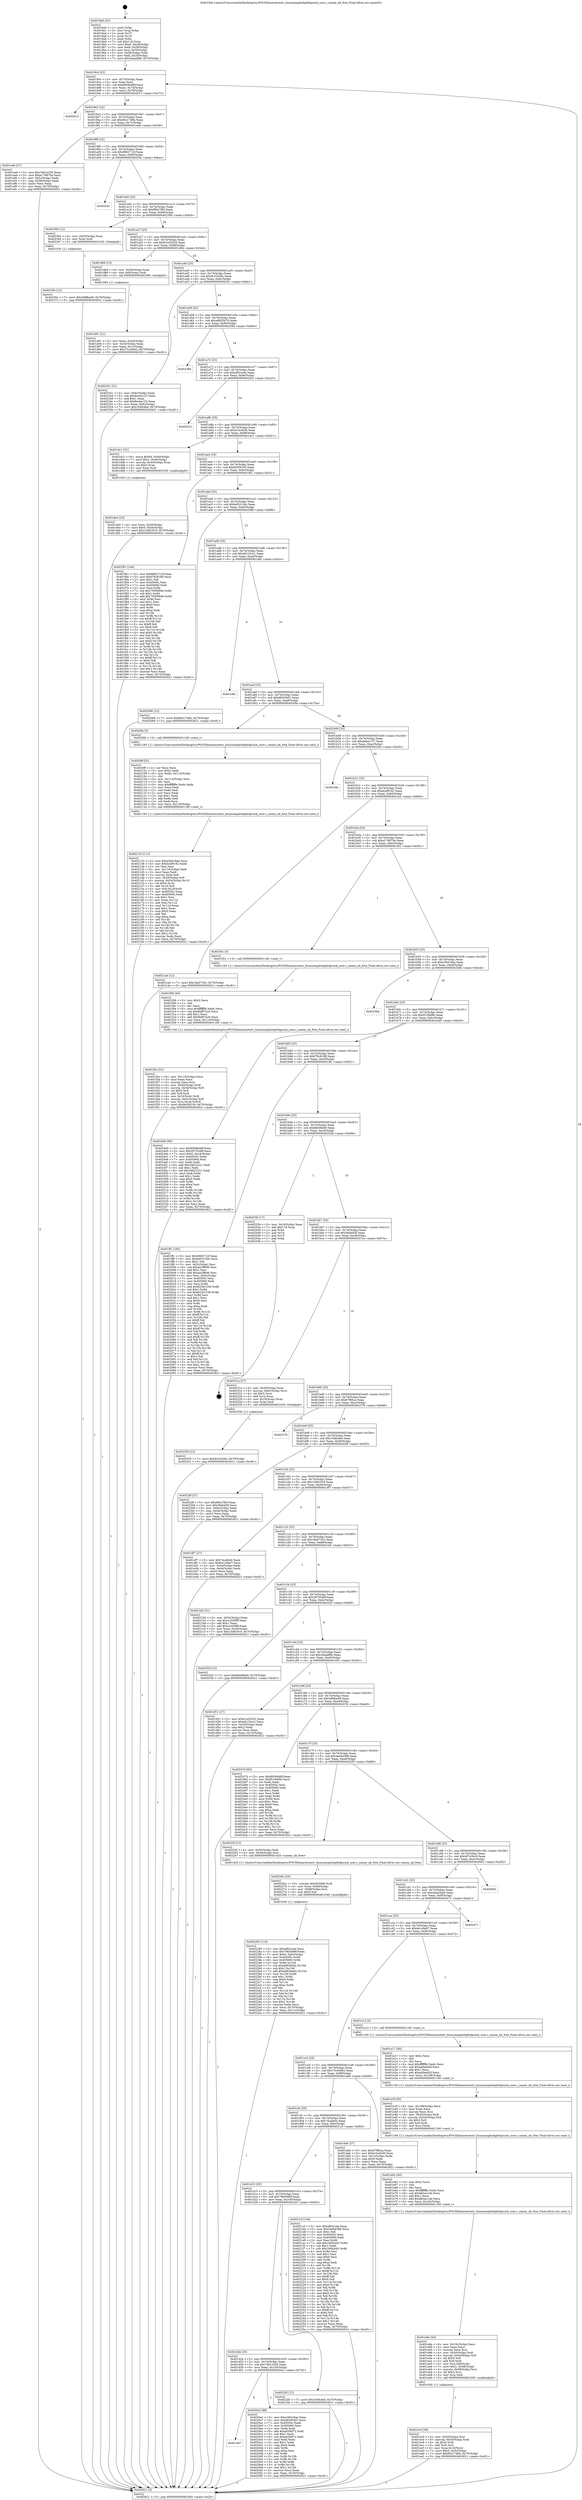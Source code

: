 digraph "0x4019a0" {
  label = "0x4019a0 (/mnt/c/Users/mathe/Desktop/tcc/POCII/binaries/extr_linuxsamplesbpfxdpsock_user.c_umem_nb_free_Final-ollvm.out::main(0))"
  labelloc = "t"
  node[shape=record]

  Entry [label="",width=0.3,height=0.3,shape=circle,fillcolor=black,style=filled]
  "0x4019cb" [label="{
     0x4019cb [23]\l
     | [instrs]\l
     &nbsp;&nbsp;0x4019cb \<+3\>: mov -0x70(%rbp),%eax\l
     &nbsp;&nbsp;0x4019ce \<+2\>: mov %eax,%ecx\l
     &nbsp;&nbsp;0x4019d0 \<+6\>: sub $0x8009d48f,%ecx\l
     &nbsp;&nbsp;0x4019d6 \<+3\>: mov %eax,-0x74(%rbp)\l
     &nbsp;&nbsp;0x4019d9 \<+3\>: mov %ecx,-0x78(%rbp)\l
     &nbsp;&nbsp;0x4019dc \<+6\>: je 0000000000402613 \<main+0xc73\>\l
  }"]
  "0x402613" [label="{
     0x402613\l
  }", style=dashed]
  "0x4019e2" [label="{
     0x4019e2 [22]\l
     | [instrs]\l
     &nbsp;&nbsp;0x4019e2 \<+5\>: jmp 00000000004019e7 \<main+0x47\>\l
     &nbsp;&nbsp;0x4019e7 \<+3\>: mov -0x74(%rbp),%eax\l
     &nbsp;&nbsp;0x4019ea \<+5\>: sub $0x85e1746b,%eax\l
     &nbsp;&nbsp;0x4019ef \<+3\>: mov %eax,-0x7c(%rbp)\l
     &nbsp;&nbsp;0x4019f2 \<+6\>: je 0000000000401ee6 \<main+0x546\>\l
  }"]
  Exit [label="",width=0.3,height=0.3,shape=circle,fillcolor=black,style=filled,peripheries=2]
  "0x401ee6" [label="{
     0x401ee6 [27]\l
     | [instrs]\l
     &nbsp;&nbsp;0x401ee6 \<+5\>: mov $0x7d61e326,%eax\l
     &nbsp;&nbsp;0x401eeb \<+5\>: mov $0xe176870e,%ecx\l
     &nbsp;&nbsp;0x401ef0 \<+3\>: mov -0x5c(%rbp),%edx\l
     &nbsp;&nbsp;0x401ef3 \<+3\>: cmp -0x58(%rbp),%edx\l
     &nbsp;&nbsp;0x401ef6 \<+3\>: cmovl %ecx,%eax\l
     &nbsp;&nbsp;0x401ef9 \<+3\>: mov %eax,-0x70(%rbp)\l
     &nbsp;&nbsp;0x401efc \<+5\>: jmp 0000000000402621 \<main+0xc81\>\l
  }"]
  "0x4019f8" [label="{
     0x4019f8 [22]\l
     | [instrs]\l
     &nbsp;&nbsp;0x4019f8 \<+5\>: jmp 00000000004019fd \<main+0x5d\>\l
     &nbsp;&nbsp;0x4019fd \<+3\>: mov -0x74(%rbp),%eax\l
     &nbsp;&nbsp;0x401a00 \<+5\>: sub $0x8982712f,%eax\l
     &nbsp;&nbsp;0x401a05 \<+3\>: mov %eax,-0x80(%rbp)\l
     &nbsp;&nbsp;0x401a08 \<+6\>: je 000000000040254c \<main+0xbac\>\l
  }"]
  "0x40236c" [label="{
     0x40236c [12]\l
     | [instrs]\l
     &nbsp;&nbsp;0x40236c \<+7\>: movl $0x3d9fba49,-0x70(%rbp)\l
     &nbsp;&nbsp;0x402373 \<+5\>: jmp 0000000000402621 \<main+0xc81\>\l
  }"]
  "0x40254c" [label="{
     0x40254c\l
  }", style=dashed]
  "0x401a0e" [label="{
     0x401a0e [25]\l
     | [instrs]\l
     &nbsp;&nbsp;0x401a0e \<+5\>: jmp 0000000000401a13 \<main+0x73\>\l
     &nbsp;&nbsp;0x401a13 \<+3\>: mov -0x74(%rbp),%eax\l
     &nbsp;&nbsp;0x401a16 \<+5\>: sub $0x8f0a7f83,%eax\l
     &nbsp;&nbsp;0x401a1b \<+6\>: mov %eax,-0x84(%rbp)\l
     &nbsp;&nbsp;0x401a21 \<+6\>: je 0000000000402360 \<main+0x9c0\>\l
  }"]
  "0x402335" [label="{
     0x402335 [12]\l
     | [instrs]\l
     &nbsp;&nbsp;0x402335 \<+7\>: movl $0x9c33436c,-0x70(%rbp)\l
     &nbsp;&nbsp;0x40233c \<+5\>: jmp 0000000000402621 \<main+0xc81\>\l
  }"]
  "0x402360" [label="{
     0x402360 [12]\l
     | [instrs]\l
     &nbsp;&nbsp;0x402360 \<+4\>: mov -0x50(%rbp),%rax\l
     &nbsp;&nbsp;0x402364 \<+3\>: mov %rax,%rdi\l
     &nbsp;&nbsp;0x402367 \<+5\>: call 0000000000401030 \<free@plt\>\l
     | [calls]\l
     &nbsp;&nbsp;0x401030 \{1\} (unknown)\l
  }"]
  "0x401a27" [label="{
     0x401a27 [25]\l
     | [instrs]\l
     &nbsp;&nbsp;0x401a27 \<+5\>: jmp 0000000000401a2c \<main+0x8c\>\l
     &nbsp;&nbsp;0x401a2c \<+3\>: mov -0x74(%rbp),%eax\l
     &nbsp;&nbsp;0x401a2f \<+5\>: sub $0x91a30252,%eax\l
     &nbsp;&nbsp;0x401a34 \<+6\>: mov %eax,-0x88(%rbp)\l
     &nbsp;&nbsp;0x401a3a \<+6\>: je 0000000000401d84 \<main+0x3e4\>\l
  }"]
  "0x402285" [label="{
     0x402285 [110]\l
     | [instrs]\l
     &nbsp;&nbsp;0x402285 \<+5\>: mov $0xaf92ccda,%ecx\l
     &nbsp;&nbsp;0x40228a \<+5\>: mov $0x7965089f,%edx\l
     &nbsp;&nbsp;0x40228f \<+7\>: movl $0x0,-0x6c(%rbp)\l
     &nbsp;&nbsp;0x402296 \<+8\>: mov 0x40505c,%r8d\l
     &nbsp;&nbsp;0x40229e \<+8\>: mov 0x405060,%r9d\l
     &nbsp;&nbsp;0x4022a6 \<+3\>: mov %r8d,%r10d\l
     &nbsp;&nbsp;0x4022a9 \<+7\>: sub $0xa663bdd2,%r10d\l
     &nbsp;&nbsp;0x4022b0 \<+4\>: sub $0x1,%r10d\l
     &nbsp;&nbsp;0x4022b4 \<+7\>: add $0xa663bdd2,%r10d\l
     &nbsp;&nbsp;0x4022bb \<+4\>: imul %r10d,%r8d\l
     &nbsp;&nbsp;0x4022bf \<+4\>: and $0x1,%r8d\l
     &nbsp;&nbsp;0x4022c3 \<+4\>: cmp $0x0,%r8d\l
     &nbsp;&nbsp;0x4022c7 \<+4\>: sete %r11b\l
     &nbsp;&nbsp;0x4022cb \<+4\>: cmp $0xa,%r9d\l
     &nbsp;&nbsp;0x4022cf \<+3\>: setl %bl\l
     &nbsp;&nbsp;0x4022d2 \<+3\>: mov %r11b,%r14b\l
     &nbsp;&nbsp;0x4022d5 \<+3\>: and %bl,%r14b\l
     &nbsp;&nbsp;0x4022d8 \<+3\>: xor %bl,%r11b\l
     &nbsp;&nbsp;0x4022db \<+3\>: or %r11b,%r14b\l
     &nbsp;&nbsp;0x4022de \<+4\>: test $0x1,%r14b\l
     &nbsp;&nbsp;0x4022e2 \<+3\>: cmovne %edx,%ecx\l
     &nbsp;&nbsp;0x4022e5 \<+3\>: mov %ecx,-0x70(%rbp)\l
     &nbsp;&nbsp;0x4022e8 \<+6\>: mov %eax,-0x11c(%rbp)\l
     &nbsp;&nbsp;0x4022ee \<+5\>: jmp 0000000000402621 \<main+0xc81\>\l
  }"]
  "0x401d84" [label="{
     0x401d84 [13]\l
     | [instrs]\l
     &nbsp;&nbsp;0x401d84 \<+4\>: mov -0x30(%rbp),%rax\l
     &nbsp;&nbsp;0x401d88 \<+4\>: mov 0x8(%rax),%rdi\l
     &nbsp;&nbsp;0x401d8c \<+5\>: call 0000000000401060 \<atoi@plt\>\l
     | [calls]\l
     &nbsp;&nbsp;0x401060 \{1\} (unknown)\l
  }"]
  "0x401a40" [label="{
     0x401a40 [25]\l
     | [instrs]\l
     &nbsp;&nbsp;0x401a40 \<+5\>: jmp 0000000000401a45 \<main+0xa5\>\l
     &nbsp;&nbsp;0x401a45 \<+3\>: mov -0x74(%rbp),%eax\l
     &nbsp;&nbsp;0x401a48 \<+5\>: sub $0x9c33436c,%eax\l
     &nbsp;&nbsp;0x401a4d \<+6\>: mov %eax,-0x8c(%rbp)\l
     &nbsp;&nbsp;0x401a53 \<+6\>: je 0000000000402341 \<main+0x9a1\>\l
  }"]
  "0x40226c" [label="{
     0x40226c [25]\l
     | [instrs]\l
     &nbsp;&nbsp;0x40226c \<+10\>: movabs $0x4030b6,%rdi\l
     &nbsp;&nbsp;0x402276 \<+4\>: mov %rax,-0x68(%rbp)\l
     &nbsp;&nbsp;0x40227a \<+4\>: mov -0x68(%rbp),%rsi\l
     &nbsp;&nbsp;0x40227e \<+2\>: mov $0x0,%al\l
     &nbsp;&nbsp;0x402280 \<+5\>: call 0000000000401040 \<printf@plt\>\l
     | [calls]\l
     &nbsp;&nbsp;0x401040 \{1\} (unknown)\l
  }"]
  "0x402341" [label="{
     0x402341 [31]\l
     | [instrs]\l
     &nbsp;&nbsp;0x402341 \<+3\>: mov -0x6c(%rbp),%eax\l
     &nbsp;&nbsp;0x402344 \<+5\>: sub $0x8ecbe123,%eax\l
     &nbsp;&nbsp;0x402349 \<+3\>: add $0x1,%eax\l
     &nbsp;&nbsp;0x40234c \<+5\>: add $0x8ecbe123,%eax\l
     &nbsp;&nbsp;0x402351 \<+3\>: mov %eax,-0x6c(%rbp)\l
     &nbsp;&nbsp;0x402354 \<+7\>: movl $0x104fcded,-0x70(%rbp)\l
     &nbsp;&nbsp;0x40235b \<+5\>: jmp 0000000000402621 \<main+0xc81\>\l
  }"]
  "0x401a59" [label="{
     0x401a59 [25]\l
     | [instrs]\l
     &nbsp;&nbsp;0x401a59 \<+5\>: jmp 0000000000401a5e \<main+0xbe\>\l
     &nbsp;&nbsp;0x401a5e \<+3\>: mov -0x74(%rbp),%eax\l
     &nbsp;&nbsp;0x401a61 \<+5\>: sub $0xa8825b70,%eax\l
     &nbsp;&nbsp;0x401a66 \<+6\>: mov %eax,-0x90(%rbp)\l
     &nbsp;&nbsp;0x401a6c \<+6\>: je 0000000000402384 \<main+0x9e4\>\l
  }"]
  "0x402133" [label="{
     0x402133 [113]\l
     | [instrs]\l
     &nbsp;&nbsp;0x402133 \<+5\>: mov $0xe36418ae,%ecx\l
     &nbsp;&nbsp;0x402138 \<+5\>: mov $0xdcef9192,%edx\l
     &nbsp;&nbsp;0x40213d \<+2\>: xor %esi,%esi\l
     &nbsp;&nbsp;0x40213f \<+6\>: mov -0x118(%rbp),%edi\l
     &nbsp;&nbsp;0x402145 \<+3\>: imul %eax,%edi\l
     &nbsp;&nbsp;0x402148 \<+3\>: movslq %edi,%r8\l
     &nbsp;&nbsp;0x40214b \<+4\>: mov -0x50(%rbp),%r9\l
     &nbsp;&nbsp;0x40214f \<+4\>: movslq -0x54(%rbp),%r10\l
     &nbsp;&nbsp;0x402153 \<+4\>: shl $0x5,%r10\l
     &nbsp;&nbsp;0x402157 \<+3\>: add %r10,%r9\l
     &nbsp;&nbsp;0x40215a \<+4\>: mov %r8,0x18(%r9)\l
     &nbsp;&nbsp;0x40215e \<+7\>: mov 0x40505c,%eax\l
     &nbsp;&nbsp;0x402165 \<+7\>: mov 0x405060,%edi\l
     &nbsp;&nbsp;0x40216c \<+3\>: sub $0x1,%esi\l
     &nbsp;&nbsp;0x40216f \<+3\>: mov %eax,%r11d\l
     &nbsp;&nbsp;0x402172 \<+3\>: add %esi,%r11d\l
     &nbsp;&nbsp;0x402175 \<+4\>: imul %r11d,%eax\l
     &nbsp;&nbsp;0x402179 \<+3\>: and $0x1,%eax\l
     &nbsp;&nbsp;0x40217c \<+3\>: cmp $0x0,%eax\l
     &nbsp;&nbsp;0x40217f \<+3\>: sete %bl\l
     &nbsp;&nbsp;0x402182 \<+3\>: cmp $0xa,%edi\l
     &nbsp;&nbsp;0x402185 \<+4\>: setl %r14b\l
     &nbsp;&nbsp;0x402189 \<+3\>: mov %bl,%r15b\l
     &nbsp;&nbsp;0x40218c \<+3\>: and %r14b,%r15b\l
     &nbsp;&nbsp;0x40218f \<+3\>: xor %r14b,%bl\l
     &nbsp;&nbsp;0x402192 \<+3\>: or %bl,%r15b\l
     &nbsp;&nbsp;0x402195 \<+4\>: test $0x1,%r15b\l
     &nbsp;&nbsp;0x402199 \<+3\>: cmovne %edx,%ecx\l
     &nbsp;&nbsp;0x40219c \<+3\>: mov %ecx,-0x70(%rbp)\l
     &nbsp;&nbsp;0x40219f \<+5\>: jmp 0000000000402621 \<main+0xc81\>\l
  }"]
  "0x402384" [label="{
     0x402384\l
  }", style=dashed]
  "0x401a72" [label="{
     0x401a72 [25]\l
     | [instrs]\l
     &nbsp;&nbsp;0x401a72 \<+5\>: jmp 0000000000401a77 \<main+0xd7\>\l
     &nbsp;&nbsp;0x401a77 \<+3\>: mov -0x74(%rbp),%eax\l
     &nbsp;&nbsp;0x401a7a \<+5\>: sub $0xaf92ccda,%eax\l
     &nbsp;&nbsp;0x401a7f \<+6\>: mov %eax,-0x94(%rbp)\l
     &nbsp;&nbsp;0x401a85 \<+6\>: je 00000000004025c3 \<main+0xc23\>\l
  }"]
  "0x4020ff" [label="{
     0x4020ff [52]\l
     | [instrs]\l
     &nbsp;&nbsp;0x4020ff \<+2\>: xor %ecx,%ecx\l
     &nbsp;&nbsp;0x402101 \<+5\>: mov $0x2,%edx\l
     &nbsp;&nbsp;0x402106 \<+6\>: mov %edx,-0x114(%rbp)\l
     &nbsp;&nbsp;0x40210c \<+1\>: cltd\l
     &nbsp;&nbsp;0x40210d \<+6\>: mov -0x114(%rbp),%esi\l
     &nbsp;&nbsp;0x402113 \<+2\>: idiv %esi\l
     &nbsp;&nbsp;0x402115 \<+6\>: imul $0xfffffffe,%edx,%edx\l
     &nbsp;&nbsp;0x40211b \<+2\>: mov %ecx,%edi\l
     &nbsp;&nbsp;0x40211d \<+2\>: sub %edx,%edi\l
     &nbsp;&nbsp;0x40211f \<+2\>: mov %ecx,%edx\l
     &nbsp;&nbsp;0x402121 \<+3\>: sub $0x1,%edx\l
     &nbsp;&nbsp;0x402124 \<+2\>: add %edx,%edi\l
     &nbsp;&nbsp;0x402126 \<+2\>: sub %edi,%ecx\l
     &nbsp;&nbsp;0x402128 \<+6\>: mov %ecx,-0x118(%rbp)\l
     &nbsp;&nbsp;0x40212e \<+5\>: call 0000000000401160 \<next_i\>\l
     | [calls]\l
     &nbsp;&nbsp;0x401160 \{1\} (/mnt/c/Users/mathe/Desktop/tcc/POCII/binaries/extr_linuxsamplesbpfxdpsock_user.c_umem_nb_free_Final-ollvm.out::next_i)\l
  }"]
  "0x4025c3" [label="{
     0x4025c3\l
  }", style=dashed]
  "0x401a8b" [label="{
     0x401a8b [25]\l
     | [instrs]\l
     &nbsp;&nbsp;0x401a8b \<+5\>: jmp 0000000000401a90 \<main+0xf0\>\l
     &nbsp;&nbsp;0x401a90 \<+3\>: mov -0x74(%rbp),%eax\l
     &nbsp;&nbsp;0x401a93 \<+5\>: sub $0xb1bcfe36,%eax\l
     &nbsp;&nbsp;0x401a98 \<+6\>: mov %eax,-0x98(%rbp)\l
     &nbsp;&nbsp;0x401a9e \<+6\>: je 0000000000401dc1 \<main+0x421\>\l
  }"]
  "0x401d47" [label="{
     0x401d47\l
  }", style=dashed]
  "0x401dc1" [label="{
     0x401dc1 [31]\l
     | [instrs]\l
     &nbsp;&nbsp;0x401dc1 \<+8\>: movq $0x64,-0x40(%rbp)\l
     &nbsp;&nbsp;0x401dc9 \<+7\>: movl $0x1,-0x44(%rbp)\l
     &nbsp;&nbsp;0x401dd0 \<+4\>: movslq -0x44(%rbp),%rax\l
     &nbsp;&nbsp;0x401dd4 \<+4\>: shl $0x5,%rax\l
     &nbsp;&nbsp;0x401dd8 \<+3\>: mov %rax,%rdi\l
     &nbsp;&nbsp;0x401ddb \<+5\>: call 0000000000401050 \<malloc@plt\>\l
     | [calls]\l
     &nbsp;&nbsp;0x401050 \{1\} (unknown)\l
  }"]
  "0x401aa4" [label="{
     0x401aa4 [25]\l
     | [instrs]\l
     &nbsp;&nbsp;0x401aa4 \<+5\>: jmp 0000000000401aa9 \<main+0x109\>\l
     &nbsp;&nbsp;0x401aa9 \<+3\>: mov -0x74(%rbp),%eax\l
     &nbsp;&nbsp;0x401aac \<+5\>: sub $0xb65f4230,%eax\l
     &nbsp;&nbsp;0x401ab1 \<+6\>: mov %eax,-0x9c(%rbp)\l
     &nbsp;&nbsp;0x401ab7 \<+6\>: je 0000000000401f61 \<main+0x5c1\>\l
  }"]
  "0x4020a2" [label="{
     0x4020a2 [88]\l
     | [instrs]\l
     &nbsp;&nbsp;0x4020a2 \<+5\>: mov $0xe36418ae,%eax\l
     &nbsp;&nbsp;0x4020a7 \<+5\>: mov $0xd8345bf1,%ecx\l
     &nbsp;&nbsp;0x4020ac \<+7\>: mov 0x40505c,%edx\l
     &nbsp;&nbsp;0x4020b3 \<+7\>: mov 0x405060,%esi\l
     &nbsp;&nbsp;0x4020ba \<+2\>: mov %edx,%edi\l
     &nbsp;&nbsp;0x4020bc \<+6\>: add $0xa63fef72,%edi\l
     &nbsp;&nbsp;0x4020c2 \<+3\>: sub $0x1,%edi\l
     &nbsp;&nbsp;0x4020c5 \<+6\>: sub $0xa63fef72,%edi\l
     &nbsp;&nbsp;0x4020cb \<+3\>: imul %edi,%edx\l
     &nbsp;&nbsp;0x4020ce \<+3\>: and $0x1,%edx\l
     &nbsp;&nbsp;0x4020d1 \<+3\>: cmp $0x0,%edx\l
     &nbsp;&nbsp;0x4020d4 \<+4\>: sete %r8b\l
     &nbsp;&nbsp;0x4020d8 \<+3\>: cmp $0xa,%esi\l
     &nbsp;&nbsp;0x4020db \<+4\>: setl %r9b\l
     &nbsp;&nbsp;0x4020df \<+3\>: mov %r8b,%r10b\l
     &nbsp;&nbsp;0x4020e2 \<+3\>: and %r9b,%r10b\l
     &nbsp;&nbsp;0x4020e5 \<+3\>: xor %r9b,%r8b\l
     &nbsp;&nbsp;0x4020e8 \<+3\>: or %r8b,%r10b\l
     &nbsp;&nbsp;0x4020eb \<+4\>: test $0x1,%r10b\l
     &nbsp;&nbsp;0x4020ef \<+3\>: cmovne %ecx,%eax\l
     &nbsp;&nbsp;0x4020f2 \<+3\>: mov %eax,-0x70(%rbp)\l
     &nbsp;&nbsp;0x4020f5 \<+5\>: jmp 0000000000402621 \<main+0xc81\>\l
  }"]
  "0x401f61" [label="{
     0x401f61 [144]\l
     | [instrs]\l
     &nbsp;&nbsp;0x401f61 \<+5\>: mov $0x8982712f,%eax\l
     &nbsp;&nbsp;0x401f66 \<+5\>: mov $0xf78c8188,%ecx\l
     &nbsp;&nbsp;0x401f6b \<+2\>: mov $0x1,%dl\l
     &nbsp;&nbsp;0x401f6d \<+7\>: mov 0x40505c,%esi\l
     &nbsp;&nbsp;0x401f74 \<+7\>: mov 0x405060,%edi\l
     &nbsp;&nbsp;0x401f7b \<+3\>: mov %esi,%r8d\l
     &nbsp;&nbsp;0x401f7e \<+7\>: sub $0x75058946,%r8d\l
     &nbsp;&nbsp;0x401f85 \<+4\>: sub $0x1,%r8d\l
     &nbsp;&nbsp;0x401f89 \<+7\>: add $0x75058946,%r8d\l
     &nbsp;&nbsp;0x401f90 \<+4\>: imul %r8d,%esi\l
     &nbsp;&nbsp;0x401f94 \<+3\>: and $0x1,%esi\l
     &nbsp;&nbsp;0x401f97 \<+3\>: cmp $0x0,%esi\l
     &nbsp;&nbsp;0x401f9a \<+4\>: sete %r9b\l
     &nbsp;&nbsp;0x401f9e \<+3\>: cmp $0xa,%edi\l
     &nbsp;&nbsp;0x401fa1 \<+4\>: setl %r10b\l
     &nbsp;&nbsp;0x401fa5 \<+3\>: mov %r9b,%r11b\l
     &nbsp;&nbsp;0x401fa8 \<+4\>: xor $0xff,%r11b\l
     &nbsp;&nbsp;0x401fac \<+3\>: mov %r10b,%bl\l
     &nbsp;&nbsp;0x401faf \<+3\>: xor $0xff,%bl\l
     &nbsp;&nbsp;0x401fb2 \<+3\>: xor $0x0,%dl\l
     &nbsp;&nbsp;0x401fb5 \<+3\>: mov %r11b,%r14b\l
     &nbsp;&nbsp;0x401fb8 \<+4\>: and $0x0,%r14b\l
     &nbsp;&nbsp;0x401fbc \<+3\>: and %dl,%r9b\l
     &nbsp;&nbsp;0x401fbf \<+3\>: mov %bl,%r15b\l
     &nbsp;&nbsp;0x401fc2 \<+4\>: and $0x0,%r15b\l
     &nbsp;&nbsp;0x401fc6 \<+3\>: and %dl,%r10b\l
     &nbsp;&nbsp;0x401fc9 \<+3\>: or %r9b,%r14b\l
     &nbsp;&nbsp;0x401fcc \<+3\>: or %r10b,%r15b\l
     &nbsp;&nbsp;0x401fcf \<+3\>: xor %r15b,%r14b\l
     &nbsp;&nbsp;0x401fd2 \<+3\>: or %bl,%r11b\l
     &nbsp;&nbsp;0x401fd5 \<+4\>: xor $0xff,%r11b\l
     &nbsp;&nbsp;0x401fd9 \<+3\>: or $0x0,%dl\l
     &nbsp;&nbsp;0x401fdc \<+3\>: and %dl,%r11b\l
     &nbsp;&nbsp;0x401fdf \<+3\>: or %r11b,%r14b\l
     &nbsp;&nbsp;0x401fe2 \<+4\>: test $0x1,%r14b\l
     &nbsp;&nbsp;0x401fe6 \<+3\>: cmovne %ecx,%eax\l
     &nbsp;&nbsp;0x401fe9 \<+3\>: mov %eax,-0x70(%rbp)\l
     &nbsp;&nbsp;0x401fec \<+5\>: jmp 0000000000402621 \<main+0xc81\>\l
  }"]
  "0x401abd" [label="{
     0x401abd [25]\l
     | [instrs]\l
     &nbsp;&nbsp;0x401abd \<+5\>: jmp 0000000000401ac2 \<main+0x122\>\l
     &nbsp;&nbsp;0x401ac2 \<+3\>: mov -0x74(%rbp),%eax\l
     &nbsp;&nbsp;0x401ac5 \<+5\>: sub $0xbd5313dc,%eax\l
     &nbsp;&nbsp;0x401aca \<+6\>: mov %eax,-0xa0(%rbp)\l
     &nbsp;&nbsp;0x401ad0 \<+6\>: je 0000000000402096 \<main+0x6f6\>\l
  }"]
  "0x401d2e" [label="{
     0x401d2e [25]\l
     | [instrs]\l
     &nbsp;&nbsp;0x401d2e \<+5\>: jmp 0000000000401d33 \<main+0x393\>\l
     &nbsp;&nbsp;0x401d33 \<+3\>: mov -0x74(%rbp),%eax\l
     &nbsp;&nbsp;0x401d36 \<+5\>: sub $0x7d61e326,%eax\l
     &nbsp;&nbsp;0x401d3b \<+6\>: mov %eax,-0x104(%rbp)\l
     &nbsp;&nbsp;0x401d41 \<+6\>: je 00000000004020a2 \<main+0x702\>\l
  }"]
  "0x402096" [label="{
     0x402096 [12]\l
     | [instrs]\l
     &nbsp;&nbsp;0x402096 \<+7\>: movl $0x85e1746b,-0x70(%rbp)\l
     &nbsp;&nbsp;0x40209d \<+5\>: jmp 0000000000402621 \<main+0xc81\>\l
  }"]
  "0x401ad6" [label="{
     0x401ad6 [25]\l
     | [instrs]\l
     &nbsp;&nbsp;0x401ad6 \<+5\>: jmp 0000000000401adb \<main+0x13b\>\l
     &nbsp;&nbsp;0x401adb \<+3\>: mov -0x74(%rbp),%eax\l
     &nbsp;&nbsp;0x401ade \<+5\>: sub $0xd4122cc1,%eax\l
     &nbsp;&nbsp;0x401ae3 \<+6\>: mov %eax,-0xa4(%rbp)\l
     &nbsp;&nbsp;0x401ae9 \<+6\>: je 0000000000401d6c \<main+0x3cc\>\l
  }"]
  "0x4022f3" [label="{
     0x4022f3 [12]\l
     | [instrs]\l
     &nbsp;&nbsp;0x4022f3 \<+7\>: movl $0x104fcded,-0x70(%rbp)\l
     &nbsp;&nbsp;0x4022fa \<+5\>: jmp 0000000000402621 \<main+0xc81\>\l
  }"]
  "0x401d6c" [label="{
     0x401d6c\l
  }", style=dashed]
  "0x401aef" [label="{
     0x401aef [25]\l
     | [instrs]\l
     &nbsp;&nbsp;0x401aef \<+5\>: jmp 0000000000401af4 \<main+0x154\>\l
     &nbsp;&nbsp;0x401af4 \<+3\>: mov -0x74(%rbp),%eax\l
     &nbsp;&nbsp;0x401af7 \<+5\>: sub $0xd8345bf1,%eax\l
     &nbsp;&nbsp;0x401afc \<+6\>: mov %eax,-0xa8(%rbp)\l
     &nbsp;&nbsp;0x401b02 \<+6\>: je 00000000004020fa \<main+0x75a\>\l
  }"]
  "0x401d15" [label="{
     0x401d15 [25]\l
     | [instrs]\l
     &nbsp;&nbsp;0x401d15 \<+5\>: jmp 0000000000401d1a \<main+0x37a\>\l
     &nbsp;&nbsp;0x401d1a \<+3\>: mov -0x74(%rbp),%eax\l
     &nbsp;&nbsp;0x401d1d \<+5\>: sub $0x7965089f,%eax\l
     &nbsp;&nbsp;0x401d22 \<+6\>: mov %eax,-0x100(%rbp)\l
     &nbsp;&nbsp;0x401d28 \<+6\>: je 00000000004022f3 \<main+0x953\>\l
  }"]
  "0x4020fa" [label="{
     0x4020fa [5]\l
     | [instrs]\l
     &nbsp;&nbsp;0x4020fa \<+5\>: call 0000000000401160 \<next_i\>\l
     | [calls]\l
     &nbsp;&nbsp;0x401160 \{1\} (/mnt/c/Users/mathe/Desktop/tcc/POCII/binaries/extr_linuxsamplesbpfxdpsock_user.c_umem_nb_free_Final-ollvm.out::next_i)\l
  }"]
  "0x401b08" [label="{
     0x401b08 [25]\l
     | [instrs]\l
     &nbsp;&nbsp;0x401b08 \<+5\>: jmp 0000000000401b0d \<main+0x16d\>\l
     &nbsp;&nbsp;0x401b0d \<+3\>: mov -0x74(%rbp),%eax\l
     &nbsp;&nbsp;0x401b10 \<+5\>: sub $0xdabec137,%eax\l
     &nbsp;&nbsp;0x401b15 \<+6\>: mov %eax,-0xac(%rbp)\l
     &nbsp;&nbsp;0x401b1b \<+6\>: je 00000000004023dc \<main+0xa3c\>\l
  }"]
  "0x4021cf" [label="{
     0x4021cf [144]\l
     | [instrs]\l
     &nbsp;&nbsp;0x4021cf \<+5\>: mov $0xaf92ccda,%eax\l
     &nbsp;&nbsp;0x4021d4 \<+5\>: mov $0x3ee84388,%ecx\l
     &nbsp;&nbsp;0x4021d9 \<+2\>: mov $0x1,%dl\l
     &nbsp;&nbsp;0x4021db \<+7\>: mov 0x40505c,%esi\l
     &nbsp;&nbsp;0x4021e2 \<+7\>: mov 0x405060,%edi\l
     &nbsp;&nbsp;0x4021e9 \<+3\>: mov %esi,%r8d\l
     &nbsp;&nbsp;0x4021ec \<+7\>: add $0x160fcb45,%r8d\l
     &nbsp;&nbsp;0x4021f3 \<+4\>: sub $0x1,%r8d\l
     &nbsp;&nbsp;0x4021f7 \<+7\>: sub $0x160fcb45,%r8d\l
     &nbsp;&nbsp;0x4021fe \<+4\>: imul %r8d,%esi\l
     &nbsp;&nbsp;0x402202 \<+3\>: and $0x1,%esi\l
     &nbsp;&nbsp;0x402205 \<+3\>: cmp $0x0,%esi\l
     &nbsp;&nbsp;0x402208 \<+4\>: sete %r9b\l
     &nbsp;&nbsp;0x40220c \<+3\>: cmp $0xa,%edi\l
     &nbsp;&nbsp;0x40220f \<+4\>: setl %r10b\l
     &nbsp;&nbsp;0x402213 \<+3\>: mov %r9b,%r11b\l
     &nbsp;&nbsp;0x402216 \<+4\>: xor $0xff,%r11b\l
     &nbsp;&nbsp;0x40221a \<+3\>: mov %r10b,%bl\l
     &nbsp;&nbsp;0x40221d \<+3\>: xor $0xff,%bl\l
     &nbsp;&nbsp;0x402220 \<+3\>: xor $0x0,%dl\l
     &nbsp;&nbsp;0x402223 \<+3\>: mov %r11b,%r14b\l
     &nbsp;&nbsp;0x402226 \<+4\>: and $0x0,%r14b\l
     &nbsp;&nbsp;0x40222a \<+3\>: and %dl,%r9b\l
     &nbsp;&nbsp;0x40222d \<+3\>: mov %bl,%r15b\l
     &nbsp;&nbsp;0x402230 \<+4\>: and $0x0,%r15b\l
     &nbsp;&nbsp;0x402234 \<+3\>: and %dl,%r10b\l
     &nbsp;&nbsp;0x402237 \<+3\>: or %r9b,%r14b\l
     &nbsp;&nbsp;0x40223a \<+3\>: or %r10b,%r15b\l
     &nbsp;&nbsp;0x40223d \<+3\>: xor %r15b,%r14b\l
     &nbsp;&nbsp;0x402240 \<+3\>: or %bl,%r11b\l
     &nbsp;&nbsp;0x402243 \<+4\>: xor $0xff,%r11b\l
     &nbsp;&nbsp;0x402247 \<+3\>: or $0x0,%dl\l
     &nbsp;&nbsp;0x40224a \<+3\>: and %dl,%r11b\l
     &nbsp;&nbsp;0x40224d \<+3\>: or %r11b,%r14b\l
     &nbsp;&nbsp;0x402250 \<+4\>: test $0x1,%r14b\l
     &nbsp;&nbsp;0x402254 \<+3\>: cmovne %ecx,%eax\l
     &nbsp;&nbsp;0x402257 \<+3\>: mov %eax,-0x70(%rbp)\l
     &nbsp;&nbsp;0x40225a \<+5\>: jmp 0000000000402621 \<main+0xc81\>\l
  }"]
  "0x4023dc" [label="{
     0x4023dc\l
  }", style=dashed]
  "0x401b21" [label="{
     0x401b21 [25]\l
     | [instrs]\l
     &nbsp;&nbsp;0x401b21 \<+5\>: jmp 0000000000401b26 \<main+0x186\>\l
     &nbsp;&nbsp;0x401b26 \<+3\>: mov -0x74(%rbp),%eax\l
     &nbsp;&nbsp;0x401b29 \<+5\>: sub $0xdcef9192,%eax\l
     &nbsp;&nbsp;0x401b2e \<+6\>: mov %eax,-0xb0(%rbp)\l
     &nbsp;&nbsp;0x401b34 \<+6\>: je 00000000004021a4 \<main+0x804\>\l
  }"]
  "0x401f2e" [label="{
     0x401f2e [51]\l
     | [instrs]\l
     &nbsp;&nbsp;0x401f2e \<+6\>: mov -0x110(%rbp),%ecx\l
     &nbsp;&nbsp;0x401f34 \<+3\>: imul %eax,%ecx\l
     &nbsp;&nbsp;0x401f37 \<+3\>: movslq %ecx,%rsi\l
     &nbsp;&nbsp;0x401f3a \<+4\>: mov -0x50(%rbp),%rdi\l
     &nbsp;&nbsp;0x401f3e \<+4\>: movslq -0x54(%rbp),%r8\l
     &nbsp;&nbsp;0x401f42 \<+4\>: shl $0x5,%r8\l
     &nbsp;&nbsp;0x401f46 \<+3\>: add %r8,%rdi\l
     &nbsp;&nbsp;0x401f49 \<+4\>: mov 0x10(%rdi),%rdi\l
     &nbsp;&nbsp;0x401f4d \<+4\>: movslq -0x5c(%rbp),%r8\l
     &nbsp;&nbsp;0x401f51 \<+4\>: mov %rsi,(%rdi,%r8,8)\l
     &nbsp;&nbsp;0x401f55 \<+7\>: movl $0xb65f4230,-0x70(%rbp)\l
     &nbsp;&nbsp;0x401f5c \<+5\>: jmp 0000000000402621 \<main+0xc81\>\l
  }"]
  "0x4021a4" [label="{
     0x4021a4 [12]\l
     | [instrs]\l
     &nbsp;&nbsp;0x4021a4 \<+7\>: movl $0x18a0735c,-0x70(%rbp)\l
     &nbsp;&nbsp;0x4021ab \<+5\>: jmp 0000000000402621 \<main+0xc81\>\l
  }"]
  "0x401b3a" [label="{
     0x401b3a [25]\l
     | [instrs]\l
     &nbsp;&nbsp;0x401b3a \<+5\>: jmp 0000000000401b3f \<main+0x19f\>\l
     &nbsp;&nbsp;0x401b3f \<+3\>: mov -0x74(%rbp),%eax\l
     &nbsp;&nbsp;0x401b42 \<+5\>: sub $0xe176870e,%eax\l
     &nbsp;&nbsp;0x401b47 \<+6\>: mov %eax,-0xb4(%rbp)\l
     &nbsp;&nbsp;0x401b4d \<+6\>: je 0000000000401f01 \<main+0x561\>\l
  }"]
  "0x401f06" [label="{
     0x401f06 [40]\l
     | [instrs]\l
     &nbsp;&nbsp;0x401f06 \<+5\>: mov $0x2,%ecx\l
     &nbsp;&nbsp;0x401f0b \<+1\>: cltd\l
     &nbsp;&nbsp;0x401f0c \<+2\>: idiv %ecx\l
     &nbsp;&nbsp;0x401f0e \<+6\>: imul $0xfffffffe,%edx,%ecx\l
     &nbsp;&nbsp;0x401f14 \<+6\>: sub $0x8bf87e20,%ecx\l
     &nbsp;&nbsp;0x401f1a \<+3\>: add $0x1,%ecx\l
     &nbsp;&nbsp;0x401f1d \<+6\>: add $0x8bf87e20,%ecx\l
     &nbsp;&nbsp;0x401f23 \<+6\>: mov %ecx,-0x110(%rbp)\l
     &nbsp;&nbsp;0x401f29 \<+5\>: call 0000000000401160 \<next_i\>\l
     | [calls]\l
     &nbsp;&nbsp;0x401160 \{1\} (/mnt/c/Users/mathe/Desktop/tcc/POCII/binaries/extr_linuxsamplesbpfxdpsock_user.c_umem_nb_free_Final-ollvm.out::next_i)\l
  }"]
  "0x401f01" [label="{
     0x401f01 [5]\l
     | [instrs]\l
     &nbsp;&nbsp;0x401f01 \<+5\>: call 0000000000401160 \<next_i\>\l
     | [calls]\l
     &nbsp;&nbsp;0x401160 \{1\} (/mnt/c/Users/mathe/Desktop/tcc/POCII/binaries/extr_linuxsamplesbpfxdpsock_user.c_umem_nb_free_Final-ollvm.out::next_i)\l
  }"]
  "0x401b53" [label="{
     0x401b53 [25]\l
     | [instrs]\l
     &nbsp;&nbsp;0x401b53 \<+5\>: jmp 0000000000401b58 \<main+0x1b8\>\l
     &nbsp;&nbsp;0x401b58 \<+3\>: mov -0x74(%rbp),%eax\l
     &nbsp;&nbsp;0x401b5b \<+5\>: sub $0xe36418ae,%eax\l
     &nbsp;&nbsp;0x401b60 \<+6\>: mov %eax,-0xb8(%rbp)\l
     &nbsp;&nbsp;0x401b66 \<+6\>: je 000000000040256b \<main+0xbcb\>\l
  }"]
  "0x401ec0" [label="{
     0x401ec0 [38]\l
     | [instrs]\l
     &nbsp;&nbsp;0x401ec0 \<+4\>: mov -0x50(%rbp),%rsi\l
     &nbsp;&nbsp;0x401ec4 \<+4\>: movslq -0x54(%rbp),%rdi\l
     &nbsp;&nbsp;0x401ec8 \<+4\>: shl $0x5,%rdi\l
     &nbsp;&nbsp;0x401ecc \<+3\>: add %rdi,%rsi\l
     &nbsp;&nbsp;0x401ecf \<+4\>: mov %rax,0x10(%rsi)\l
     &nbsp;&nbsp;0x401ed3 \<+7\>: movl $0x0,-0x5c(%rbp)\l
     &nbsp;&nbsp;0x401eda \<+7\>: movl $0x85e1746b,-0x70(%rbp)\l
     &nbsp;&nbsp;0x401ee1 \<+5\>: jmp 0000000000402621 \<main+0xc81\>\l
  }"]
  "0x40256b" [label="{
     0x40256b\l
  }", style=dashed]
  "0x401b6c" [label="{
     0x401b6c [25]\l
     | [instrs]\l
     &nbsp;&nbsp;0x401b6c \<+5\>: jmp 0000000000401b71 \<main+0x1d1\>\l
     &nbsp;&nbsp;0x401b71 \<+3\>: mov -0x74(%rbp),%eax\l
     &nbsp;&nbsp;0x401b74 \<+5\>: sub $0xf51fb68b,%eax\l
     &nbsp;&nbsp;0x401b79 \<+6\>: mov %eax,-0xbc(%rbp)\l
     &nbsp;&nbsp;0x401b7f \<+6\>: je 00000000004024d0 \<main+0xb30\>\l
  }"]
  "0x401e8a" [label="{
     0x401e8a [54]\l
     | [instrs]\l
     &nbsp;&nbsp;0x401e8a \<+6\>: mov -0x10c(%rbp),%ecx\l
     &nbsp;&nbsp;0x401e90 \<+3\>: imul %eax,%ecx\l
     &nbsp;&nbsp;0x401e93 \<+3\>: movslq %ecx,%rsi\l
     &nbsp;&nbsp;0x401e96 \<+4\>: mov -0x50(%rbp),%rdi\l
     &nbsp;&nbsp;0x401e9a \<+4\>: movslq -0x54(%rbp),%r8\l
     &nbsp;&nbsp;0x401e9e \<+4\>: shl $0x5,%r8\l
     &nbsp;&nbsp;0x401ea2 \<+3\>: add %r8,%rdi\l
     &nbsp;&nbsp;0x401ea5 \<+4\>: mov %rsi,0x8(%rdi)\l
     &nbsp;&nbsp;0x401ea9 \<+7\>: movl $0x1,-0x58(%rbp)\l
     &nbsp;&nbsp;0x401eb0 \<+4\>: movslq -0x58(%rbp),%rsi\l
     &nbsp;&nbsp;0x401eb4 \<+4\>: shl $0x3,%rsi\l
     &nbsp;&nbsp;0x401eb8 \<+3\>: mov %rsi,%rdi\l
     &nbsp;&nbsp;0x401ebb \<+5\>: call 0000000000401050 \<malloc@plt\>\l
     | [calls]\l
     &nbsp;&nbsp;0x401050 \{1\} (unknown)\l
  }"]
  "0x4024d0" [label="{
     0x4024d0 [95]\l
     | [instrs]\l
     &nbsp;&nbsp;0x4024d0 \<+5\>: mov $0x8009d48f,%eax\l
     &nbsp;&nbsp;0x4024d5 \<+5\>: mov $0x2975549f,%ecx\l
     &nbsp;&nbsp;0x4024da \<+7\>: movl $0x0,-0x24(%rbp)\l
     &nbsp;&nbsp;0x4024e1 \<+7\>: mov 0x40505c,%edx\l
     &nbsp;&nbsp;0x4024e8 \<+7\>: mov 0x405060,%esi\l
     &nbsp;&nbsp;0x4024ef \<+2\>: mov %edx,%edi\l
     &nbsp;&nbsp;0x4024f1 \<+6\>: add $0x34622221,%edi\l
     &nbsp;&nbsp;0x4024f7 \<+3\>: sub $0x1,%edi\l
     &nbsp;&nbsp;0x4024fa \<+6\>: sub $0x34622221,%edi\l
     &nbsp;&nbsp;0x402500 \<+3\>: imul %edi,%edx\l
     &nbsp;&nbsp;0x402503 \<+3\>: and $0x1,%edx\l
     &nbsp;&nbsp;0x402506 \<+3\>: cmp $0x0,%edx\l
     &nbsp;&nbsp;0x402509 \<+4\>: sete %r8b\l
     &nbsp;&nbsp;0x40250d \<+3\>: cmp $0xa,%esi\l
     &nbsp;&nbsp;0x402510 \<+4\>: setl %r9b\l
     &nbsp;&nbsp;0x402514 \<+3\>: mov %r8b,%r10b\l
     &nbsp;&nbsp;0x402517 \<+3\>: and %r9b,%r10b\l
     &nbsp;&nbsp;0x40251a \<+3\>: xor %r9b,%r8b\l
     &nbsp;&nbsp;0x40251d \<+3\>: or %r8b,%r10b\l
     &nbsp;&nbsp;0x402520 \<+4\>: test $0x1,%r10b\l
     &nbsp;&nbsp;0x402524 \<+3\>: cmovne %ecx,%eax\l
     &nbsp;&nbsp;0x402527 \<+3\>: mov %eax,-0x70(%rbp)\l
     &nbsp;&nbsp;0x40252a \<+5\>: jmp 0000000000402621 \<main+0xc81\>\l
  }"]
  "0x401b85" [label="{
     0x401b85 [25]\l
     | [instrs]\l
     &nbsp;&nbsp;0x401b85 \<+5\>: jmp 0000000000401b8a \<main+0x1ea\>\l
     &nbsp;&nbsp;0x401b8a \<+3\>: mov -0x74(%rbp),%eax\l
     &nbsp;&nbsp;0x401b8d \<+5\>: sub $0xf78c8188,%eax\l
     &nbsp;&nbsp;0x401b92 \<+6\>: mov %eax,-0xc0(%rbp)\l
     &nbsp;&nbsp;0x401b98 \<+6\>: je 0000000000401ff1 \<main+0x651\>\l
  }"]
  "0x401e62" [label="{
     0x401e62 [40]\l
     | [instrs]\l
     &nbsp;&nbsp;0x401e62 \<+5\>: mov $0x2,%ecx\l
     &nbsp;&nbsp;0x401e67 \<+1\>: cltd\l
     &nbsp;&nbsp;0x401e68 \<+2\>: idiv %ecx\l
     &nbsp;&nbsp;0x401e6a \<+6\>: imul $0xfffffffe,%edx,%ecx\l
     &nbsp;&nbsp;0x401e70 \<+6\>: sub $0xd63ac1de,%ecx\l
     &nbsp;&nbsp;0x401e76 \<+3\>: add $0x1,%ecx\l
     &nbsp;&nbsp;0x401e79 \<+6\>: add $0xd63ac1de,%ecx\l
     &nbsp;&nbsp;0x401e7f \<+6\>: mov %ecx,-0x10c(%rbp)\l
     &nbsp;&nbsp;0x401e85 \<+5\>: call 0000000000401160 \<next_i\>\l
     | [calls]\l
     &nbsp;&nbsp;0x401160 \{1\} (/mnt/c/Users/mathe/Desktop/tcc/POCII/binaries/extr_linuxsamplesbpfxdpsock_user.c_umem_nb_free_Final-ollvm.out::next_i)\l
  }"]
  "0x401ff1" [label="{
     0x401ff1 [165]\l
     | [instrs]\l
     &nbsp;&nbsp;0x401ff1 \<+5\>: mov $0x8982712f,%eax\l
     &nbsp;&nbsp;0x401ff6 \<+5\>: mov $0xbd5313dc,%ecx\l
     &nbsp;&nbsp;0x401ffb \<+2\>: mov $0x1,%dl\l
     &nbsp;&nbsp;0x401ffd \<+3\>: mov -0x5c(%rbp),%esi\l
     &nbsp;&nbsp;0x402000 \<+6\>: sub $0xad1ff6d6,%esi\l
     &nbsp;&nbsp;0x402006 \<+3\>: add $0x1,%esi\l
     &nbsp;&nbsp;0x402009 \<+6\>: add $0xad1ff6d6,%esi\l
     &nbsp;&nbsp;0x40200f \<+3\>: mov %esi,-0x5c(%rbp)\l
     &nbsp;&nbsp;0x402012 \<+7\>: mov 0x40505c,%esi\l
     &nbsp;&nbsp;0x402019 \<+7\>: mov 0x405060,%edi\l
     &nbsp;&nbsp;0x402020 \<+3\>: mov %esi,%r8d\l
     &nbsp;&nbsp;0x402023 \<+7\>: add $0x823d1539,%r8d\l
     &nbsp;&nbsp;0x40202a \<+4\>: sub $0x1,%r8d\l
     &nbsp;&nbsp;0x40202e \<+7\>: sub $0x823d1539,%r8d\l
     &nbsp;&nbsp;0x402035 \<+4\>: imul %r8d,%esi\l
     &nbsp;&nbsp;0x402039 \<+3\>: and $0x1,%esi\l
     &nbsp;&nbsp;0x40203c \<+3\>: cmp $0x0,%esi\l
     &nbsp;&nbsp;0x40203f \<+4\>: sete %r9b\l
     &nbsp;&nbsp;0x402043 \<+3\>: cmp $0xa,%edi\l
     &nbsp;&nbsp;0x402046 \<+4\>: setl %r10b\l
     &nbsp;&nbsp;0x40204a \<+3\>: mov %r9b,%r11b\l
     &nbsp;&nbsp;0x40204d \<+4\>: xor $0xff,%r11b\l
     &nbsp;&nbsp;0x402051 \<+3\>: mov %r10b,%bl\l
     &nbsp;&nbsp;0x402054 \<+3\>: xor $0xff,%bl\l
     &nbsp;&nbsp;0x402057 \<+3\>: xor $0x1,%dl\l
     &nbsp;&nbsp;0x40205a \<+3\>: mov %r11b,%r14b\l
     &nbsp;&nbsp;0x40205d \<+4\>: and $0xff,%r14b\l
     &nbsp;&nbsp;0x402061 \<+3\>: and %dl,%r9b\l
     &nbsp;&nbsp;0x402064 \<+3\>: mov %bl,%r15b\l
     &nbsp;&nbsp;0x402067 \<+4\>: and $0xff,%r15b\l
     &nbsp;&nbsp;0x40206b \<+3\>: and %dl,%r10b\l
     &nbsp;&nbsp;0x40206e \<+3\>: or %r9b,%r14b\l
     &nbsp;&nbsp;0x402071 \<+3\>: or %r10b,%r15b\l
     &nbsp;&nbsp;0x402074 \<+3\>: xor %r15b,%r14b\l
     &nbsp;&nbsp;0x402077 \<+3\>: or %bl,%r11b\l
     &nbsp;&nbsp;0x40207a \<+4\>: xor $0xff,%r11b\l
     &nbsp;&nbsp;0x40207e \<+3\>: or $0x1,%dl\l
     &nbsp;&nbsp;0x402081 \<+3\>: and %dl,%r11b\l
     &nbsp;&nbsp;0x402084 \<+3\>: or %r11b,%r14b\l
     &nbsp;&nbsp;0x402087 \<+4\>: test $0x1,%r14b\l
     &nbsp;&nbsp;0x40208b \<+3\>: cmovne %ecx,%eax\l
     &nbsp;&nbsp;0x40208e \<+3\>: mov %eax,-0x70(%rbp)\l
     &nbsp;&nbsp;0x402091 \<+5\>: jmp 0000000000402621 \<main+0xc81\>\l
  }"]
  "0x401b9e" [label="{
     0x401b9e [25]\l
     | [instrs]\l
     &nbsp;&nbsp;0x401b9e \<+5\>: jmp 0000000000401ba3 \<main+0x203\>\l
     &nbsp;&nbsp;0x401ba3 \<+3\>: mov -0x74(%rbp),%eax\l
     &nbsp;&nbsp;0x401ba6 \<+5\>: sub $0xfbb08de9,%eax\l
     &nbsp;&nbsp;0x401bab \<+6\>: mov %eax,-0xc4(%rbp)\l
     &nbsp;&nbsp;0x401bb1 \<+6\>: je 000000000040253b \<main+0xb9b\>\l
  }"]
  "0x401e3f" [label="{
     0x401e3f [35]\l
     | [instrs]\l
     &nbsp;&nbsp;0x401e3f \<+6\>: mov -0x108(%rbp),%ecx\l
     &nbsp;&nbsp;0x401e45 \<+3\>: imul %eax,%ecx\l
     &nbsp;&nbsp;0x401e48 \<+3\>: movslq %ecx,%rsi\l
     &nbsp;&nbsp;0x401e4b \<+4\>: mov -0x50(%rbp),%rdi\l
     &nbsp;&nbsp;0x401e4f \<+4\>: movslq -0x54(%rbp),%r8\l
     &nbsp;&nbsp;0x401e53 \<+4\>: shl $0x5,%r8\l
     &nbsp;&nbsp;0x401e57 \<+3\>: add %r8,%rdi\l
     &nbsp;&nbsp;0x401e5a \<+3\>: mov %rsi,(%rdi)\l
     &nbsp;&nbsp;0x401e5d \<+5\>: call 0000000000401160 \<next_i\>\l
     | [calls]\l
     &nbsp;&nbsp;0x401160 \{1\} (/mnt/c/Users/mathe/Desktop/tcc/POCII/binaries/extr_linuxsamplesbpfxdpsock_user.c_umem_nb_free_Final-ollvm.out::next_i)\l
  }"]
  "0x40253b" [label="{
     0x40253b [17]\l
     | [instrs]\l
     &nbsp;&nbsp;0x40253b \<+3\>: mov -0x24(%rbp),%eax\l
     &nbsp;&nbsp;0x40253e \<+7\>: add $0x118,%rsp\l
     &nbsp;&nbsp;0x402545 \<+1\>: pop %rbx\l
     &nbsp;&nbsp;0x402546 \<+2\>: pop %r14\l
     &nbsp;&nbsp;0x402548 \<+2\>: pop %r15\l
     &nbsp;&nbsp;0x40254a \<+1\>: pop %rbp\l
     &nbsp;&nbsp;0x40254b \<+1\>: ret\l
  }"]
  "0x401bb7" [label="{
     0x401bb7 [25]\l
     | [instrs]\l
     &nbsp;&nbsp;0x401bb7 \<+5\>: jmp 0000000000401bbc \<main+0x21c\>\l
     &nbsp;&nbsp;0x401bbc \<+3\>: mov -0x74(%rbp),%eax\l
     &nbsp;&nbsp;0x401bbf \<+5\>: sub $0x36ebd58,%eax\l
     &nbsp;&nbsp;0x401bc4 \<+6\>: mov %eax,-0xc8(%rbp)\l
     &nbsp;&nbsp;0x401bca \<+6\>: je 000000000040231a \<main+0x97a\>\l
  }"]
  "0x401e17" [label="{
     0x401e17 [40]\l
     | [instrs]\l
     &nbsp;&nbsp;0x401e17 \<+5\>: mov $0x2,%ecx\l
     &nbsp;&nbsp;0x401e1c \<+1\>: cltd\l
     &nbsp;&nbsp;0x401e1d \<+2\>: idiv %ecx\l
     &nbsp;&nbsp;0x401e1f \<+6\>: imul $0xfffffffe,%edx,%ecx\l
     &nbsp;&nbsp;0x401e25 \<+6\>: sub $0xad0edd2f,%ecx\l
     &nbsp;&nbsp;0x401e2b \<+3\>: add $0x1,%ecx\l
     &nbsp;&nbsp;0x401e2e \<+6\>: add $0xad0edd2f,%ecx\l
     &nbsp;&nbsp;0x401e34 \<+6\>: mov %ecx,-0x108(%rbp)\l
     &nbsp;&nbsp;0x401e3a \<+5\>: call 0000000000401160 \<next_i\>\l
     | [calls]\l
     &nbsp;&nbsp;0x401160 \{1\} (/mnt/c/Users/mathe/Desktop/tcc/POCII/binaries/extr_linuxsamplesbpfxdpsock_user.c_umem_nb_free_Final-ollvm.out::next_i)\l
  }"]
  "0x40231a" [label="{
     0x40231a [27]\l
     | [instrs]\l
     &nbsp;&nbsp;0x40231a \<+4\>: mov -0x50(%rbp),%rax\l
     &nbsp;&nbsp;0x40231e \<+4\>: movslq -0x6c(%rbp),%rcx\l
     &nbsp;&nbsp;0x402322 \<+4\>: shl $0x5,%rcx\l
     &nbsp;&nbsp;0x402326 \<+3\>: add %rcx,%rax\l
     &nbsp;&nbsp;0x402329 \<+4\>: mov 0x10(%rax),%rax\l
     &nbsp;&nbsp;0x40232d \<+3\>: mov %rax,%rdi\l
     &nbsp;&nbsp;0x402330 \<+5\>: call 0000000000401030 \<free@plt\>\l
     | [calls]\l
     &nbsp;&nbsp;0x401030 \{1\} (unknown)\l
  }"]
  "0x401bd0" [label="{
     0x401bd0 [25]\l
     | [instrs]\l
     &nbsp;&nbsp;0x401bd0 \<+5\>: jmp 0000000000401bd5 \<main+0x235\>\l
     &nbsp;&nbsp;0x401bd5 \<+3\>: mov -0x74(%rbp),%eax\l
     &nbsp;&nbsp;0x401bd8 \<+5\>: sub $0x67f86ca,%eax\l
     &nbsp;&nbsp;0x401bdd \<+6\>: mov %eax,-0xcc(%rbp)\l
     &nbsp;&nbsp;0x401be3 \<+6\>: je 0000000000402378 \<main+0x9d8\>\l
  }"]
  "0x401de0" [label="{
     0x401de0 [23]\l
     | [instrs]\l
     &nbsp;&nbsp;0x401de0 \<+4\>: mov %rax,-0x50(%rbp)\l
     &nbsp;&nbsp;0x401de4 \<+7\>: movl $0x0,-0x54(%rbp)\l
     &nbsp;&nbsp;0x401deb \<+7\>: movl $0x13d91919,-0x70(%rbp)\l
     &nbsp;&nbsp;0x401df2 \<+5\>: jmp 0000000000402621 \<main+0xc81\>\l
  }"]
  "0x402378" [label="{
     0x402378\l
  }", style=dashed]
  "0x401be9" [label="{
     0x401be9 [25]\l
     | [instrs]\l
     &nbsp;&nbsp;0x401be9 \<+5\>: jmp 0000000000401bee \<main+0x24e\>\l
     &nbsp;&nbsp;0x401bee \<+3\>: mov -0x74(%rbp),%eax\l
     &nbsp;&nbsp;0x401bf1 \<+5\>: sub $0x104fcded,%eax\l
     &nbsp;&nbsp;0x401bf6 \<+6\>: mov %eax,-0xd0(%rbp)\l
     &nbsp;&nbsp;0x401bfc \<+6\>: je 00000000004022ff \<main+0x95f\>\l
  }"]
  "0x401cfc" [label="{
     0x401cfc [25]\l
     | [instrs]\l
     &nbsp;&nbsp;0x401cfc \<+5\>: jmp 0000000000401d01 \<main+0x361\>\l
     &nbsp;&nbsp;0x401d01 \<+3\>: mov -0x74(%rbp),%eax\l
     &nbsp;&nbsp;0x401d04 \<+5\>: sub $0x74cafe44,%eax\l
     &nbsp;&nbsp;0x401d09 \<+6\>: mov %eax,-0xfc(%rbp)\l
     &nbsp;&nbsp;0x401d0f \<+6\>: je 00000000004021cf \<main+0x82f\>\l
  }"]
  "0x4022ff" [label="{
     0x4022ff [27]\l
     | [instrs]\l
     &nbsp;&nbsp;0x4022ff \<+5\>: mov $0x8f0a7f83,%eax\l
     &nbsp;&nbsp;0x402304 \<+5\>: mov $0x36ebd58,%ecx\l
     &nbsp;&nbsp;0x402309 \<+3\>: mov -0x6c(%rbp),%edx\l
     &nbsp;&nbsp;0x40230c \<+3\>: cmp -0x44(%rbp),%edx\l
     &nbsp;&nbsp;0x40230f \<+3\>: cmovl %ecx,%eax\l
     &nbsp;&nbsp;0x402312 \<+3\>: mov %eax,-0x70(%rbp)\l
     &nbsp;&nbsp;0x402315 \<+5\>: jmp 0000000000402621 \<main+0xc81\>\l
  }"]
  "0x401c02" [label="{
     0x401c02 [25]\l
     | [instrs]\l
     &nbsp;&nbsp;0x401c02 \<+5\>: jmp 0000000000401c07 \<main+0x267\>\l
     &nbsp;&nbsp;0x401c07 \<+3\>: mov -0x74(%rbp),%eax\l
     &nbsp;&nbsp;0x401c0a \<+5\>: sub $0x13d91919,%eax\l
     &nbsp;&nbsp;0x401c0f \<+6\>: mov %eax,-0xd4(%rbp)\l
     &nbsp;&nbsp;0x401c15 \<+6\>: je 0000000000401df7 \<main+0x457\>\l
  }"]
  "0x401da6" [label="{
     0x401da6 [27]\l
     | [instrs]\l
     &nbsp;&nbsp;0x401da6 \<+5\>: mov $0x67f86ca,%eax\l
     &nbsp;&nbsp;0x401dab \<+5\>: mov $0xb1bcfe36,%ecx\l
     &nbsp;&nbsp;0x401db0 \<+3\>: mov -0x1c(%rbp),%edx\l
     &nbsp;&nbsp;0x401db3 \<+3\>: cmp $0x0,%edx\l
     &nbsp;&nbsp;0x401db6 \<+3\>: cmove %ecx,%eax\l
     &nbsp;&nbsp;0x401db9 \<+3\>: mov %eax,-0x70(%rbp)\l
     &nbsp;&nbsp;0x401dbc \<+5\>: jmp 0000000000402621 \<main+0xc81\>\l
  }"]
  "0x401df7" [label="{
     0x401df7 [27]\l
     | [instrs]\l
     &nbsp;&nbsp;0x401df7 \<+5\>: mov $0x74cafe44,%eax\l
     &nbsp;&nbsp;0x401dfc \<+5\>: mov $0x6e1c9a07,%ecx\l
     &nbsp;&nbsp;0x401e01 \<+3\>: mov -0x54(%rbp),%edx\l
     &nbsp;&nbsp;0x401e04 \<+3\>: cmp -0x44(%rbp),%edx\l
     &nbsp;&nbsp;0x401e07 \<+3\>: cmovl %ecx,%eax\l
     &nbsp;&nbsp;0x401e0a \<+3\>: mov %eax,-0x70(%rbp)\l
     &nbsp;&nbsp;0x401e0d \<+5\>: jmp 0000000000402621 \<main+0xc81\>\l
  }"]
  "0x401c1b" [label="{
     0x401c1b [25]\l
     | [instrs]\l
     &nbsp;&nbsp;0x401c1b \<+5\>: jmp 0000000000401c20 \<main+0x280\>\l
     &nbsp;&nbsp;0x401c20 \<+3\>: mov -0x74(%rbp),%eax\l
     &nbsp;&nbsp;0x401c23 \<+5\>: sub $0x18a0735c,%eax\l
     &nbsp;&nbsp;0x401c28 \<+6\>: mov %eax,-0xd8(%rbp)\l
     &nbsp;&nbsp;0x401c2e \<+6\>: je 00000000004021b0 \<main+0x810\>\l
  }"]
  "0x401ce3" [label="{
     0x401ce3 [25]\l
     | [instrs]\l
     &nbsp;&nbsp;0x401ce3 \<+5\>: jmp 0000000000401ce8 \<main+0x348\>\l
     &nbsp;&nbsp;0x401ce8 \<+3\>: mov -0x74(%rbp),%eax\l
     &nbsp;&nbsp;0x401ceb \<+5\>: sub $0x731e0e62,%eax\l
     &nbsp;&nbsp;0x401cf0 \<+6\>: mov %eax,-0xf8(%rbp)\l
     &nbsp;&nbsp;0x401cf6 \<+6\>: je 0000000000401da6 \<main+0x406\>\l
  }"]
  "0x4021b0" [label="{
     0x4021b0 [31]\l
     | [instrs]\l
     &nbsp;&nbsp;0x4021b0 \<+3\>: mov -0x54(%rbp),%eax\l
     &nbsp;&nbsp;0x4021b3 \<+5\>: sub $0xcc205f8f,%eax\l
     &nbsp;&nbsp;0x4021b8 \<+3\>: add $0x1,%eax\l
     &nbsp;&nbsp;0x4021bb \<+5\>: add $0xcc205f8f,%eax\l
     &nbsp;&nbsp;0x4021c0 \<+3\>: mov %eax,-0x54(%rbp)\l
     &nbsp;&nbsp;0x4021c3 \<+7\>: movl $0x13d91919,-0x70(%rbp)\l
     &nbsp;&nbsp;0x4021ca \<+5\>: jmp 0000000000402621 \<main+0xc81\>\l
  }"]
  "0x401c34" [label="{
     0x401c34 [25]\l
     | [instrs]\l
     &nbsp;&nbsp;0x401c34 \<+5\>: jmp 0000000000401c39 \<main+0x299\>\l
     &nbsp;&nbsp;0x401c39 \<+3\>: mov -0x74(%rbp),%eax\l
     &nbsp;&nbsp;0x401c3c \<+5\>: sub $0x2975549f,%eax\l
     &nbsp;&nbsp;0x401c41 \<+6\>: mov %eax,-0xdc(%rbp)\l
     &nbsp;&nbsp;0x401c47 \<+6\>: je 000000000040252f \<main+0xb8f\>\l
  }"]
  "0x401e12" [label="{
     0x401e12 [5]\l
     | [instrs]\l
     &nbsp;&nbsp;0x401e12 \<+5\>: call 0000000000401160 \<next_i\>\l
     | [calls]\l
     &nbsp;&nbsp;0x401160 \{1\} (/mnt/c/Users/mathe/Desktop/tcc/POCII/binaries/extr_linuxsamplesbpfxdpsock_user.c_umem_nb_free_Final-ollvm.out::next_i)\l
  }"]
  "0x40252f" [label="{
     0x40252f [12]\l
     | [instrs]\l
     &nbsp;&nbsp;0x40252f \<+7\>: movl $0xfbb08de9,-0x70(%rbp)\l
     &nbsp;&nbsp;0x402536 \<+5\>: jmp 0000000000402621 \<main+0xc81\>\l
  }"]
  "0x401c4d" [label="{
     0x401c4d [25]\l
     | [instrs]\l
     &nbsp;&nbsp;0x401c4d \<+5\>: jmp 0000000000401c52 \<main+0x2b2\>\l
     &nbsp;&nbsp;0x401c52 \<+3\>: mov -0x74(%rbp),%eax\l
     &nbsp;&nbsp;0x401c55 \<+5\>: sub $0x2daad8fe,%eax\l
     &nbsp;&nbsp;0x401c5a \<+6\>: mov %eax,-0xe0(%rbp)\l
     &nbsp;&nbsp;0x401c60 \<+6\>: je 0000000000401d51 \<main+0x3b1\>\l
  }"]
  "0x401cca" [label="{
     0x401cca [25]\l
     | [instrs]\l
     &nbsp;&nbsp;0x401cca \<+5\>: jmp 0000000000401ccf \<main+0x32f\>\l
     &nbsp;&nbsp;0x401ccf \<+3\>: mov -0x74(%rbp),%eax\l
     &nbsp;&nbsp;0x401cd2 \<+5\>: sub $0x6e1c9a07,%eax\l
     &nbsp;&nbsp;0x401cd7 \<+6\>: mov %eax,-0xf4(%rbp)\l
     &nbsp;&nbsp;0x401cdd \<+6\>: je 0000000000401e12 \<main+0x472\>\l
  }"]
  "0x401d51" [label="{
     0x401d51 [27]\l
     | [instrs]\l
     &nbsp;&nbsp;0x401d51 \<+5\>: mov $0x91a30252,%eax\l
     &nbsp;&nbsp;0x401d56 \<+5\>: mov $0xd4122cc1,%ecx\l
     &nbsp;&nbsp;0x401d5b \<+3\>: mov -0x20(%rbp),%edx\l
     &nbsp;&nbsp;0x401d5e \<+3\>: cmp $0x2,%edx\l
     &nbsp;&nbsp;0x401d61 \<+3\>: cmovne %ecx,%eax\l
     &nbsp;&nbsp;0x401d64 \<+3\>: mov %eax,-0x70(%rbp)\l
     &nbsp;&nbsp;0x401d67 \<+5\>: jmp 0000000000402621 \<main+0xc81\>\l
  }"]
  "0x401c66" [label="{
     0x401c66 [25]\l
     | [instrs]\l
     &nbsp;&nbsp;0x401c66 \<+5\>: jmp 0000000000401c6b \<main+0x2cb\>\l
     &nbsp;&nbsp;0x401c6b \<+3\>: mov -0x74(%rbp),%eax\l
     &nbsp;&nbsp;0x401c6e \<+5\>: sub $0x3d9fba49,%eax\l
     &nbsp;&nbsp;0x401c73 \<+6\>: mov %eax,-0xe4(%rbp)\l
     &nbsp;&nbsp;0x401c79 \<+6\>: je 000000000040247d \<main+0xadd\>\l
  }"]
  "0x402621" [label="{
     0x402621 [5]\l
     | [instrs]\l
     &nbsp;&nbsp;0x402621 \<+5\>: jmp 00000000004019cb \<main+0x2b\>\l
  }"]
  "0x4019a0" [label="{
     0x4019a0 [43]\l
     | [instrs]\l
     &nbsp;&nbsp;0x4019a0 \<+1\>: push %rbp\l
     &nbsp;&nbsp;0x4019a1 \<+3\>: mov %rsp,%rbp\l
     &nbsp;&nbsp;0x4019a4 \<+2\>: push %r15\l
     &nbsp;&nbsp;0x4019a6 \<+2\>: push %r14\l
     &nbsp;&nbsp;0x4019a8 \<+1\>: push %rbx\l
     &nbsp;&nbsp;0x4019a9 \<+7\>: sub $0x118,%rsp\l
     &nbsp;&nbsp;0x4019b0 \<+7\>: movl $0x0,-0x24(%rbp)\l
     &nbsp;&nbsp;0x4019b7 \<+3\>: mov %edi,-0x28(%rbp)\l
     &nbsp;&nbsp;0x4019ba \<+4\>: mov %rsi,-0x30(%rbp)\l
     &nbsp;&nbsp;0x4019be \<+3\>: mov -0x28(%rbp),%edi\l
     &nbsp;&nbsp;0x4019c1 \<+3\>: mov %edi,-0x20(%rbp)\l
     &nbsp;&nbsp;0x4019c4 \<+7\>: movl $0x2daad8fe,-0x70(%rbp)\l
  }"]
  "0x401d91" [label="{
     0x401d91 [21]\l
     | [instrs]\l
     &nbsp;&nbsp;0x401d91 \<+3\>: mov %eax,-0x34(%rbp)\l
     &nbsp;&nbsp;0x401d94 \<+3\>: mov -0x34(%rbp),%eax\l
     &nbsp;&nbsp;0x401d97 \<+3\>: mov %eax,-0x1c(%rbp)\l
     &nbsp;&nbsp;0x401d9a \<+7\>: movl $0x731e0e62,-0x70(%rbp)\l
     &nbsp;&nbsp;0x401da1 \<+5\>: jmp 0000000000402621 \<main+0xc81\>\l
  }"]
  "0x402471" [label="{
     0x402471\l
  }", style=dashed]
  "0x40247d" [label="{
     0x40247d [83]\l
     | [instrs]\l
     &nbsp;&nbsp;0x40247d \<+5\>: mov $0x8009d48f,%eax\l
     &nbsp;&nbsp;0x402482 \<+5\>: mov $0xf51fb68b,%ecx\l
     &nbsp;&nbsp;0x402487 \<+2\>: xor %edx,%edx\l
     &nbsp;&nbsp;0x402489 \<+7\>: mov 0x40505c,%esi\l
     &nbsp;&nbsp;0x402490 \<+7\>: mov 0x405060,%edi\l
     &nbsp;&nbsp;0x402497 \<+3\>: sub $0x1,%edx\l
     &nbsp;&nbsp;0x40249a \<+3\>: mov %esi,%r8d\l
     &nbsp;&nbsp;0x40249d \<+3\>: add %edx,%r8d\l
     &nbsp;&nbsp;0x4024a0 \<+4\>: imul %r8d,%esi\l
     &nbsp;&nbsp;0x4024a4 \<+3\>: and $0x1,%esi\l
     &nbsp;&nbsp;0x4024a7 \<+3\>: cmp $0x0,%esi\l
     &nbsp;&nbsp;0x4024aa \<+4\>: sete %r9b\l
     &nbsp;&nbsp;0x4024ae \<+3\>: cmp $0xa,%edi\l
     &nbsp;&nbsp;0x4024b1 \<+4\>: setl %r10b\l
     &nbsp;&nbsp;0x4024b5 \<+3\>: mov %r9b,%r11b\l
     &nbsp;&nbsp;0x4024b8 \<+3\>: and %r10b,%r11b\l
     &nbsp;&nbsp;0x4024bb \<+3\>: xor %r10b,%r9b\l
     &nbsp;&nbsp;0x4024be \<+3\>: or %r9b,%r11b\l
     &nbsp;&nbsp;0x4024c1 \<+4\>: test $0x1,%r11b\l
     &nbsp;&nbsp;0x4024c5 \<+3\>: cmovne %ecx,%eax\l
     &nbsp;&nbsp;0x4024c8 \<+3\>: mov %eax,-0x70(%rbp)\l
     &nbsp;&nbsp;0x4024cb \<+5\>: jmp 0000000000402621 \<main+0xc81\>\l
  }"]
  "0x401c7f" [label="{
     0x401c7f [25]\l
     | [instrs]\l
     &nbsp;&nbsp;0x401c7f \<+5\>: jmp 0000000000401c84 \<main+0x2e4\>\l
     &nbsp;&nbsp;0x401c84 \<+3\>: mov -0x74(%rbp),%eax\l
     &nbsp;&nbsp;0x401c87 \<+5\>: sub $0x3ee84388,%eax\l
     &nbsp;&nbsp;0x401c8c \<+6\>: mov %eax,-0xe8(%rbp)\l
     &nbsp;&nbsp;0x401c92 \<+6\>: je 000000000040225f \<main+0x8bf\>\l
  }"]
  "0x401cb1" [label="{
     0x401cb1 [25]\l
     | [instrs]\l
     &nbsp;&nbsp;0x401cb1 \<+5\>: jmp 0000000000401cb6 \<main+0x316\>\l
     &nbsp;&nbsp;0x401cb6 \<+3\>: mov -0x74(%rbp),%eax\l
     &nbsp;&nbsp;0x401cb9 \<+5\>: sub $0x4eae2ba6,%eax\l
     &nbsp;&nbsp;0x401cbe \<+6\>: mov %eax,-0xf0(%rbp)\l
     &nbsp;&nbsp;0x401cc4 \<+6\>: je 0000000000402471 \<main+0xad1\>\l
  }"]
  "0x40225f" [label="{
     0x40225f [13]\l
     | [instrs]\l
     &nbsp;&nbsp;0x40225f \<+4\>: mov -0x50(%rbp),%rdi\l
     &nbsp;&nbsp;0x402263 \<+4\>: mov -0x40(%rbp),%rsi\l
     &nbsp;&nbsp;0x402267 \<+5\>: call 0000000000401420 \<umem_nb_free\>\l
     | [calls]\l
     &nbsp;&nbsp;0x401420 \{1\} (/mnt/c/Users/mathe/Desktop/tcc/POCII/binaries/extr_linuxsamplesbpfxdpsock_user.c_umem_nb_free_Final-ollvm.out::umem_nb_free)\l
  }"]
  "0x401c98" [label="{
     0x401c98 [25]\l
     | [instrs]\l
     &nbsp;&nbsp;0x401c98 \<+5\>: jmp 0000000000401c9d \<main+0x2fd\>\l
     &nbsp;&nbsp;0x401c9d \<+3\>: mov -0x74(%rbp),%eax\l
     &nbsp;&nbsp;0x401ca0 \<+5\>: sub $0x407e3bc9,%eax\l
     &nbsp;&nbsp;0x401ca5 \<+6\>: mov %eax,-0xec(%rbp)\l
     &nbsp;&nbsp;0x401cab \<+6\>: je 0000000000402602 \<main+0xc62\>\l
  }"]
  "0x402602" [label="{
     0x402602\l
  }", style=dashed]
  Entry -> "0x4019a0" [label=" 1"]
  "0x4019cb" -> "0x402613" [label=" 0"]
  "0x4019cb" -> "0x4019e2" [label=" 29"]
  "0x40253b" -> Exit [label=" 1"]
  "0x4019e2" -> "0x401ee6" [label=" 2"]
  "0x4019e2" -> "0x4019f8" [label=" 27"]
  "0x40252f" -> "0x402621" [label=" 1"]
  "0x4019f8" -> "0x40254c" [label=" 0"]
  "0x4019f8" -> "0x401a0e" [label=" 27"]
  "0x4024d0" -> "0x402621" [label=" 1"]
  "0x401a0e" -> "0x402360" [label=" 1"]
  "0x401a0e" -> "0x401a27" [label=" 26"]
  "0x40247d" -> "0x402621" [label=" 1"]
  "0x401a27" -> "0x401d84" [label=" 1"]
  "0x401a27" -> "0x401a40" [label=" 25"]
  "0x40236c" -> "0x402621" [label=" 1"]
  "0x401a40" -> "0x402341" [label=" 1"]
  "0x401a40" -> "0x401a59" [label=" 24"]
  "0x402360" -> "0x40236c" [label=" 1"]
  "0x401a59" -> "0x402384" [label=" 0"]
  "0x401a59" -> "0x401a72" [label=" 24"]
  "0x402341" -> "0x402621" [label=" 1"]
  "0x401a72" -> "0x4025c3" [label=" 0"]
  "0x401a72" -> "0x401a8b" [label=" 24"]
  "0x402335" -> "0x402621" [label=" 1"]
  "0x401a8b" -> "0x401dc1" [label=" 1"]
  "0x401a8b" -> "0x401aa4" [label=" 23"]
  "0x40231a" -> "0x402335" [label=" 1"]
  "0x401aa4" -> "0x401f61" [label=" 1"]
  "0x401aa4" -> "0x401abd" [label=" 22"]
  "0x4022ff" -> "0x402621" [label=" 2"]
  "0x401abd" -> "0x402096" [label=" 1"]
  "0x401abd" -> "0x401ad6" [label=" 21"]
  "0x402285" -> "0x402621" [label=" 1"]
  "0x401ad6" -> "0x401d6c" [label=" 0"]
  "0x401ad6" -> "0x401aef" [label=" 21"]
  "0x40226c" -> "0x402285" [label=" 1"]
  "0x401aef" -> "0x4020fa" [label=" 1"]
  "0x401aef" -> "0x401b08" [label=" 20"]
  "0x4021cf" -> "0x402621" [label=" 1"]
  "0x401b08" -> "0x4023dc" [label=" 0"]
  "0x401b08" -> "0x401b21" [label=" 20"]
  "0x4021b0" -> "0x402621" [label=" 1"]
  "0x401b21" -> "0x4021a4" [label=" 1"]
  "0x401b21" -> "0x401b3a" [label=" 19"]
  "0x402133" -> "0x402621" [label=" 1"]
  "0x401b3a" -> "0x401f01" [label=" 1"]
  "0x401b3a" -> "0x401b53" [label=" 18"]
  "0x4020ff" -> "0x402133" [label=" 1"]
  "0x401b53" -> "0x40256b" [label=" 0"]
  "0x401b53" -> "0x401b6c" [label=" 18"]
  "0x4020fa" -> "0x4020ff" [label=" 1"]
  "0x401b6c" -> "0x4024d0" [label=" 1"]
  "0x401b6c" -> "0x401b85" [label=" 17"]
  "0x4020a2" -> "0x402621" [label=" 1"]
  "0x401b85" -> "0x401ff1" [label=" 1"]
  "0x401b85" -> "0x401b9e" [label=" 16"]
  "0x401d2e" -> "0x401d47" [label=" 0"]
  "0x401b9e" -> "0x40253b" [label=" 1"]
  "0x401b9e" -> "0x401bb7" [label=" 15"]
  "0x401d2e" -> "0x4020a2" [label=" 1"]
  "0x401bb7" -> "0x40231a" [label=" 1"]
  "0x401bb7" -> "0x401bd0" [label=" 14"]
  "0x4022f3" -> "0x402621" [label=" 1"]
  "0x401bd0" -> "0x402378" [label=" 0"]
  "0x401bd0" -> "0x401be9" [label=" 14"]
  "0x401d15" -> "0x401d2e" [label=" 1"]
  "0x401be9" -> "0x4022ff" [label=" 2"]
  "0x401be9" -> "0x401c02" [label=" 12"]
  "0x401d15" -> "0x4022f3" [label=" 1"]
  "0x401c02" -> "0x401df7" [label=" 2"]
  "0x401c02" -> "0x401c1b" [label=" 10"]
  "0x40225f" -> "0x40226c" [label=" 1"]
  "0x401c1b" -> "0x4021b0" [label=" 1"]
  "0x401c1b" -> "0x401c34" [label=" 9"]
  "0x401cfc" -> "0x4021cf" [label=" 1"]
  "0x401c34" -> "0x40252f" [label=" 1"]
  "0x401c34" -> "0x401c4d" [label=" 8"]
  "0x4021a4" -> "0x402621" [label=" 1"]
  "0x401c4d" -> "0x401d51" [label=" 1"]
  "0x401c4d" -> "0x401c66" [label=" 7"]
  "0x401d51" -> "0x402621" [label=" 1"]
  "0x4019a0" -> "0x4019cb" [label=" 1"]
  "0x402621" -> "0x4019cb" [label=" 28"]
  "0x401d84" -> "0x401d91" [label=" 1"]
  "0x401d91" -> "0x402621" [label=" 1"]
  "0x401ff1" -> "0x402621" [label=" 1"]
  "0x401c66" -> "0x40247d" [label=" 1"]
  "0x401c66" -> "0x401c7f" [label=" 6"]
  "0x401f61" -> "0x402621" [label=" 1"]
  "0x401c7f" -> "0x40225f" [label=" 1"]
  "0x401c7f" -> "0x401c98" [label=" 5"]
  "0x401f06" -> "0x401f2e" [label=" 1"]
  "0x401c98" -> "0x402602" [label=" 0"]
  "0x401c98" -> "0x401cb1" [label=" 5"]
  "0x401f2e" -> "0x402621" [label=" 1"]
  "0x401cb1" -> "0x402471" [label=" 0"]
  "0x401cb1" -> "0x401cca" [label=" 5"]
  "0x402096" -> "0x402621" [label=" 1"]
  "0x401cca" -> "0x401e12" [label=" 1"]
  "0x401cca" -> "0x401ce3" [label=" 4"]
  "0x401cfc" -> "0x401d15" [label=" 2"]
  "0x401ce3" -> "0x401da6" [label=" 1"]
  "0x401ce3" -> "0x401cfc" [label=" 3"]
  "0x401da6" -> "0x402621" [label=" 1"]
  "0x401dc1" -> "0x401de0" [label=" 1"]
  "0x401de0" -> "0x402621" [label=" 1"]
  "0x401df7" -> "0x402621" [label=" 2"]
  "0x401e12" -> "0x401e17" [label=" 1"]
  "0x401e17" -> "0x401e3f" [label=" 1"]
  "0x401e3f" -> "0x401e62" [label=" 1"]
  "0x401e62" -> "0x401e8a" [label=" 1"]
  "0x401e8a" -> "0x401ec0" [label=" 1"]
  "0x401ec0" -> "0x402621" [label=" 1"]
  "0x401ee6" -> "0x402621" [label=" 2"]
  "0x401f01" -> "0x401f06" [label=" 1"]
}
